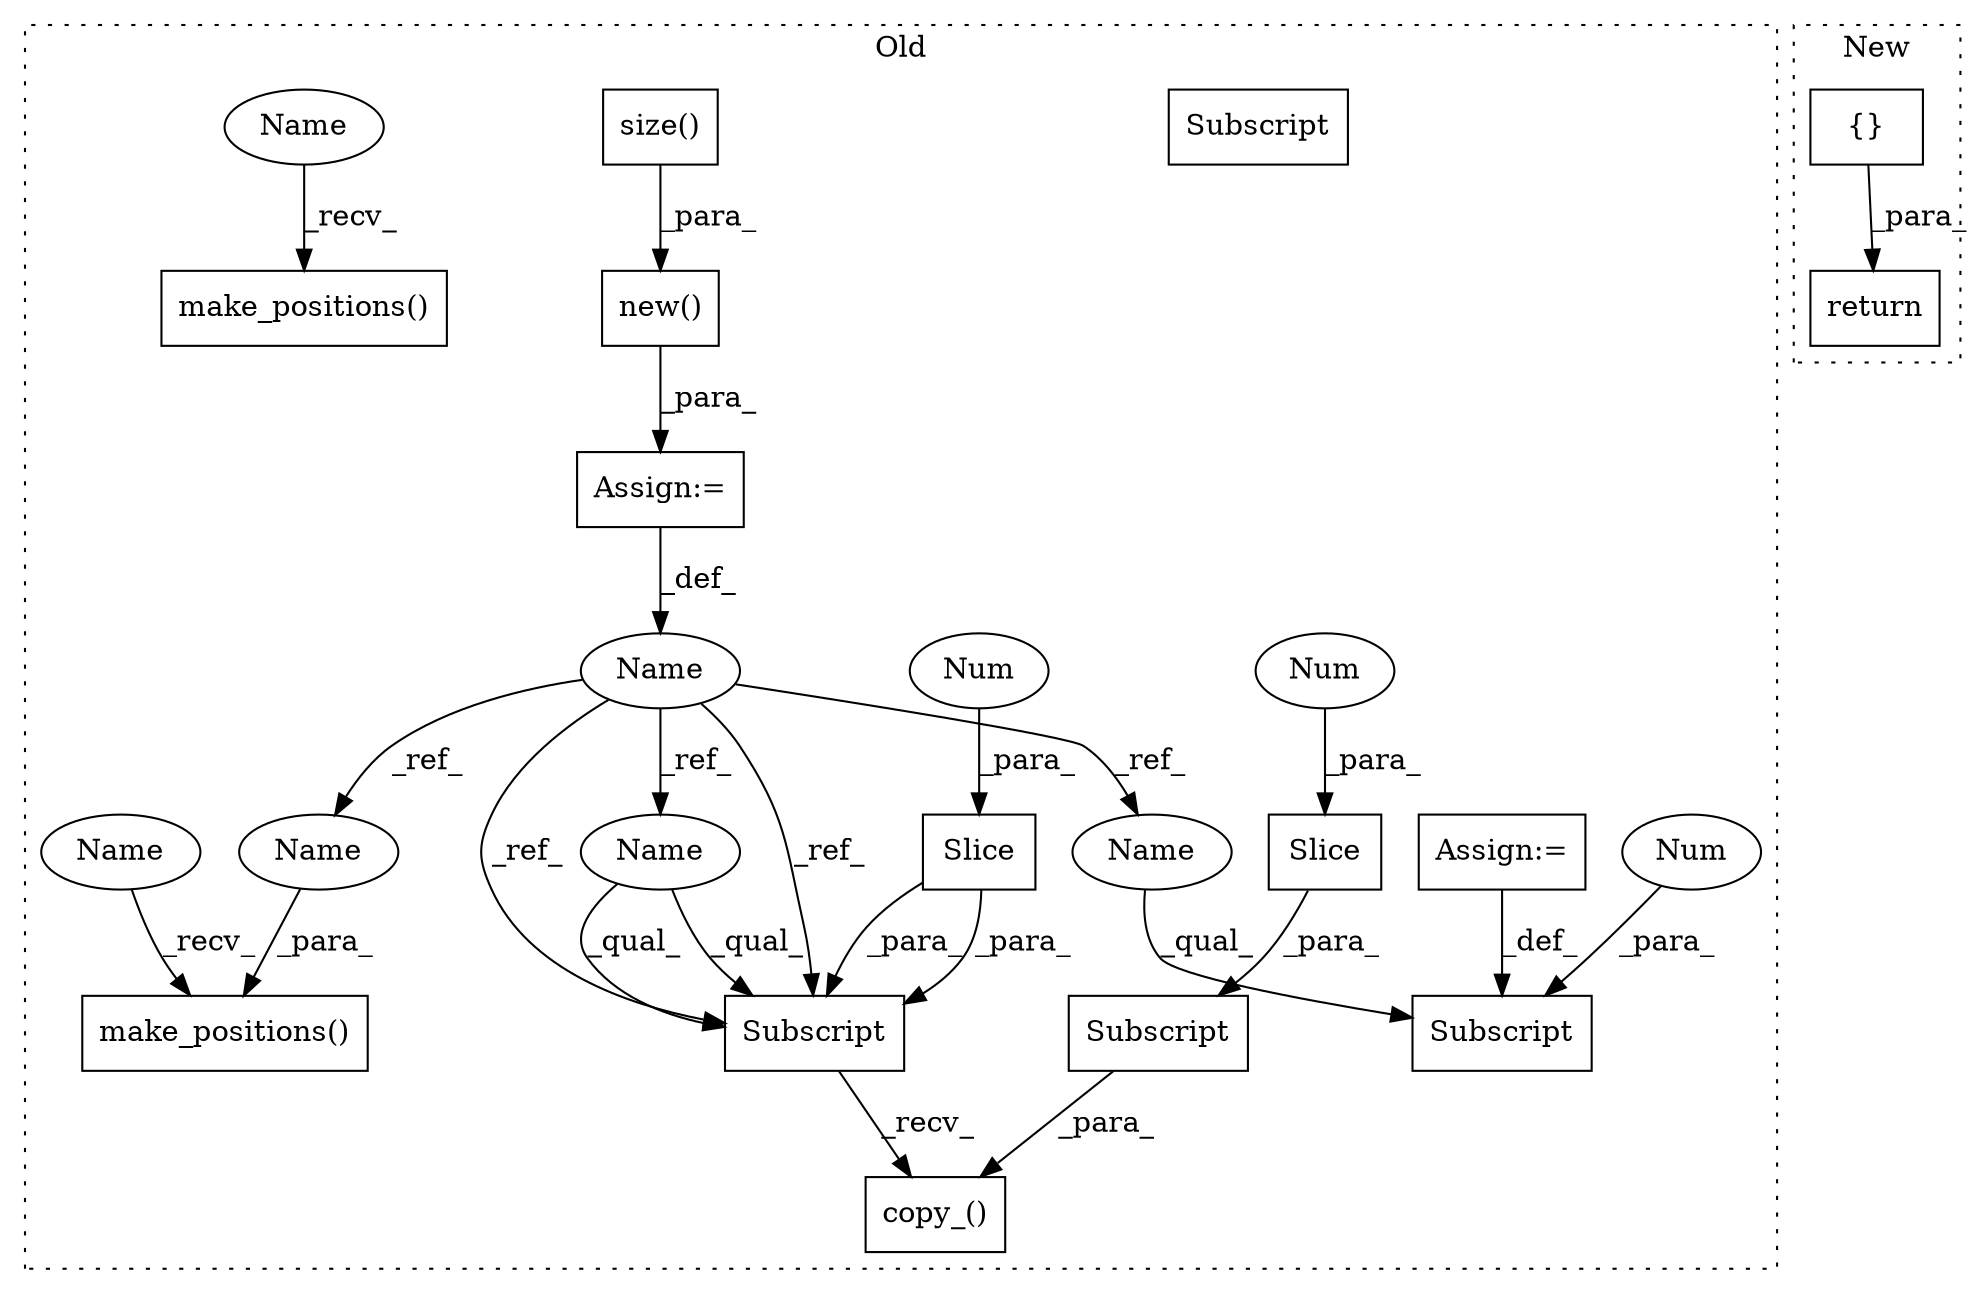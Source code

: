digraph G {
subgraph cluster0 {
1 [label="make_positions()" a="75" s="5999,6022" l="20,1" shape="box"];
3 [label="make_positions()" a="75" s="5881,5906" l="20,1" shape="box"];
4 [label="Name" a="87" s="5677" l="5" shape="ellipse"];
5 [label="Subscript" a="63" s="5719,0" l="8,0" shape="box"];
7 [label="new()" a="75" s="5685,5709" l="11,1" shape="box"];
8 [label="Subscript" a="63" s="5747,0" l="9,0" shape="box"];
9 [label="Slice" a="80" s="5753" l="2" shape="box"];
10 [label="Num" a="76" s="5753" l="1" shape="ellipse"];
11 [label="Num" a="76" s="5725" l="1" shape="ellipse"];
12 [label="Assign:=" a="68" s="5682" l="3" shape="box"];
13 [label="Assign:=" a="68" s="5727" l="3" shape="box"];
14 [label="copy_()" a="75" s="5747,5774" l="16,1" shape="box"];
15 [label="Subscript" a="63" s="5763,0" l="11,0" shape="box"];
16 [label="Slice" a="80" s="5770" l="3" shape="box"];
17 [label="Num" a="76" s="5771" l="2" shape="ellipse"];
18 [label="size()" a="75" s="5696" l="13" shape="box"];
19 [label="Name" a="87" s="5747" l="5" shape="ellipse"];
20 [label="Name" a="87" s="5719" l="5" shape="ellipse"];
21 [label="Name" a="87" s="5901" l="5" shape="ellipse"];
22 [label="Subscript" a="63" s="5747,0" l="9,0" shape="box"];
23 [label="Name" a="87" s="5881" l="4" shape="ellipse"];
24 [label="Name" a="87" s="5999" l="4" shape="ellipse"];
label = "Old";
style="dotted";
}
subgraph cluster1 {
2 [label="return" a="93" s="4736" l="7" shape="box"];
6 [label="{}" a="95" s="4743,4824" l="14,11" shape="box"];
label = "New";
style="dotted";
}
4 -> 22 [label="_ref_"];
4 -> 22 [label="_ref_"];
4 -> 19 [label="_ref_"];
4 -> 20 [label="_ref_"];
4 -> 21 [label="_ref_"];
6 -> 2 [label="_para_"];
7 -> 12 [label="_para_"];
9 -> 22 [label="_para_"];
9 -> 22 [label="_para_"];
10 -> 9 [label="_para_"];
11 -> 5 [label="_para_"];
12 -> 4 [label="_def_"];
13 -> 5 [label="_def_"];
15 -> 14 [label="_para_"];
16 -> 15 [label="_para_"];
17 -> 16 [label="_para_"];
18 -> 7 [label="_para_"];
19 -> 22 [label="_qual_"];
19 -> 22 [label="_qual_"];
20 -> 5 [label="_qual_"];
21 -> 3 [label="_para_"];
22 -> 14 [label="_recv_"];
23 -> 3 [label="_recv_"];
24 -> 1 [label="_recv_"];
}